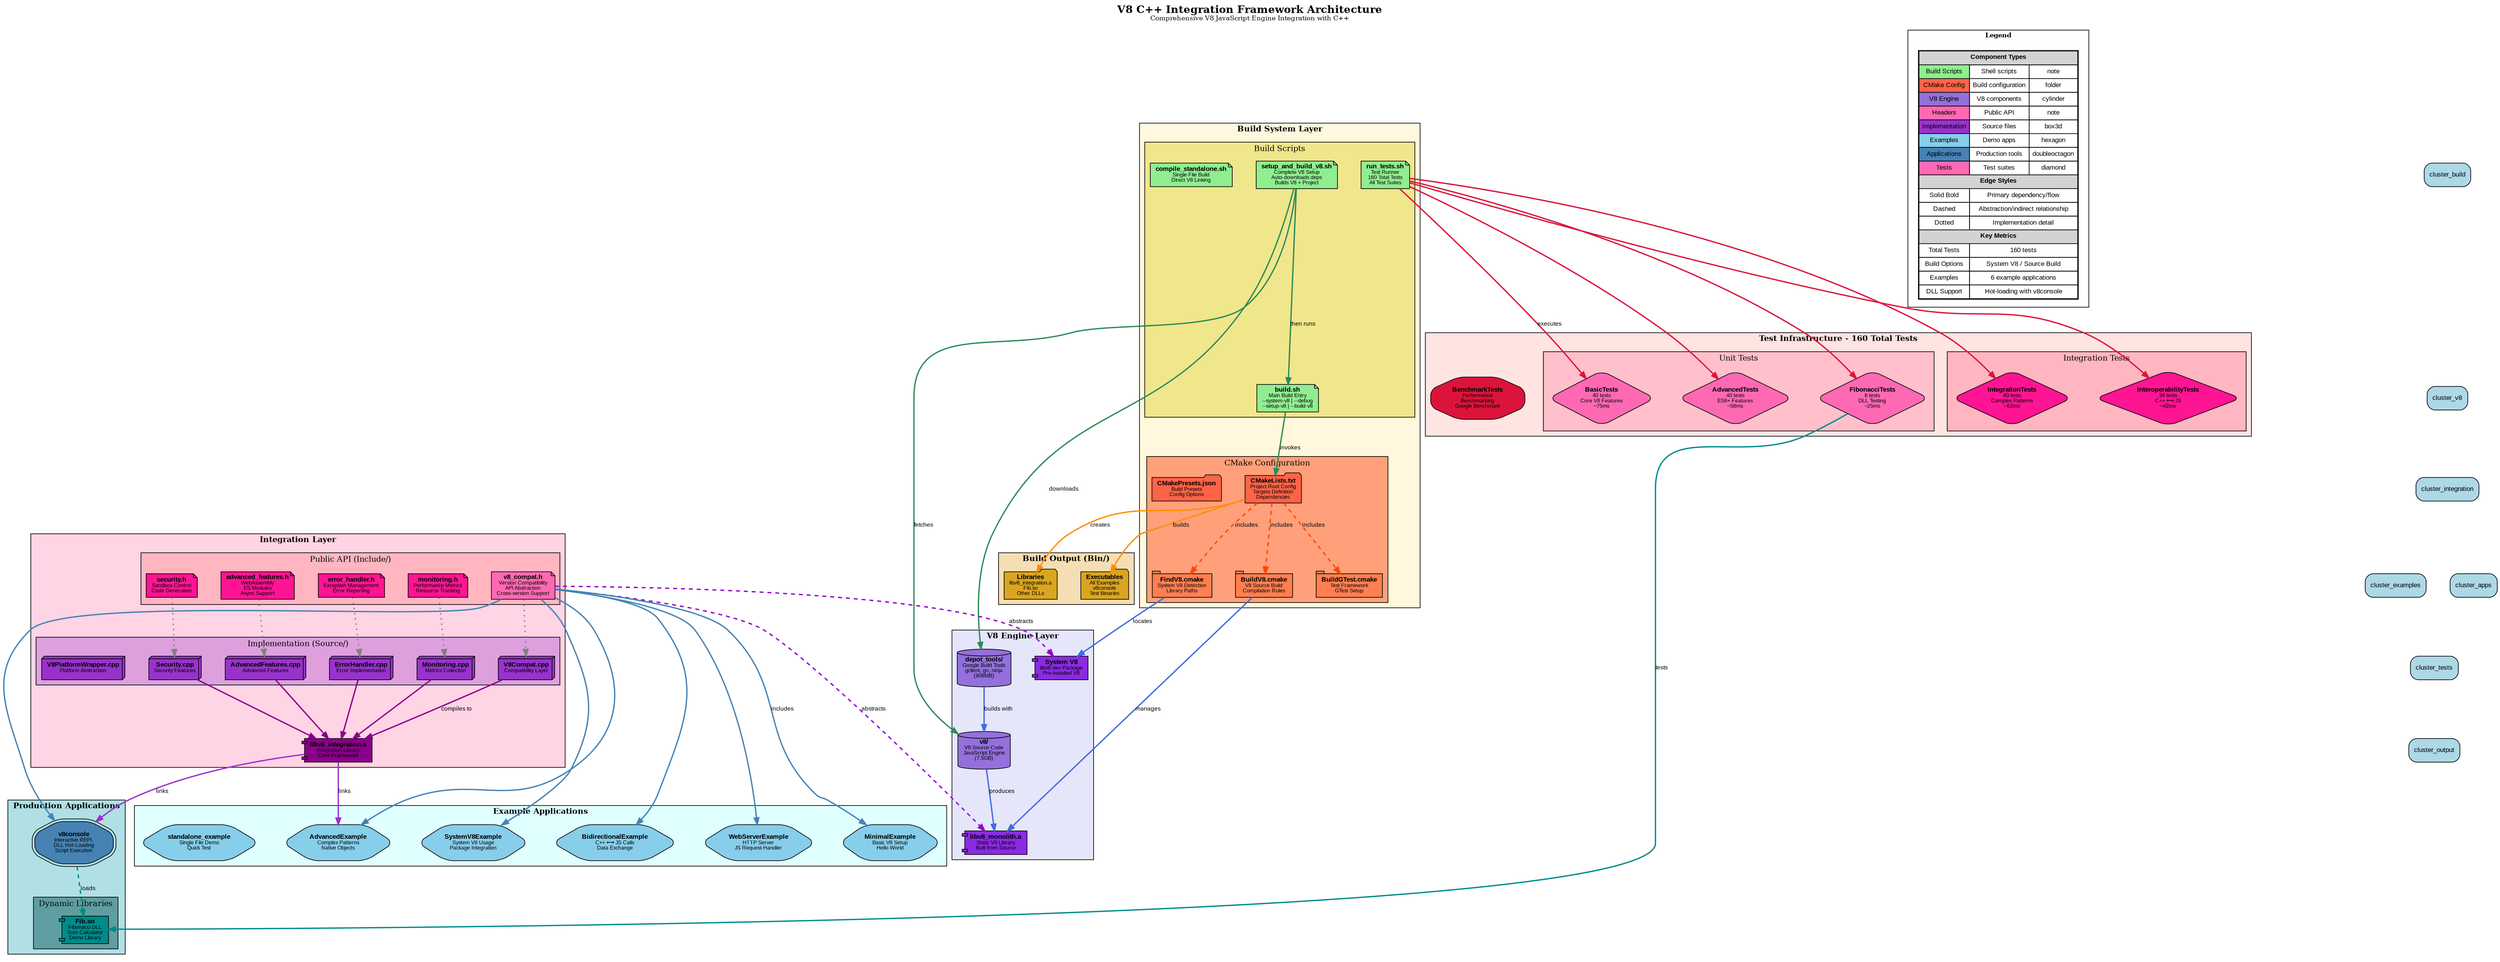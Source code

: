 digraph V8CppIntegrationArchitecture {
    // Graph settings
    rankdir=TB;
    node [shape=box, style="rounded,filled", fontname="Arial", fontsize=10];
    edge [fontname="Arial", fontsize=9];
    compound=true;
    nodesep=0.5;
    ranksep=0.8;
    
    // Color scheme
    node [fillcolor=lightblue];
    
    // Title
    labelloc="t";
    label=<<B>V8 C++ Integration Framework Architecture</B><BR/><FONT POINT-SIZE="10">Comprehensive V8 JavaScript Engine Integration with C++</FONT>>;
    fontsize=16;
    
    // ========== Build System Layer ==========
    subgraph cluster_build {
        label=<<B>Build System Layer</B>>;
        style=filled;
        fillcolor="#fff8dc";
        fontsize=12;
        
        subgraph cluster_scripts {
            label="Build Scripts";
            style=filled;
            fillcolor="#f0e68c";
            
            node [fillcolor="#90ee90", shape=note];
            "build.sh" [label=<<B>build.sh</B><BR/><FONT POINT-SIZE="8">Main Build Entry<BR/>--system-v8 | --debug<BR/>--setup-v8 | --build-v8</FONT>>];
            "setup_and_build_v8.sh" [label=<<B>setup_and_build_v8.sh</B><BR/><FONT POINT-SIZE="8">Complete V8 Setup<BR/>Auto-downloads deps<BR/>Builds V8 + Project</FONT>>];
            "run_tests.sh" [label=<<B>run_tests.sh</B><BR/><FONT POINT-SIZE="8">Test Runner<BR/>160 Total Tests<BR/>All Test Suites</FONT>>];
            "compile_standalone.sh" [label=<<B>compile_standalone.sh</B><BR/><FONT POINT-SIZE="8">Single File Build<BR/>Direct V8 Linking</FONT>>];
        }
        
        subgraph cluster_cmake {
            label="CMake Configuration";
            style=filled;
            fillcolor="#ffa07a";
            
            node [fillcolor="#ff6347", shape=folder];
            "CMakeLists.txt" [label=<<B>CMakeLists.txt</B><BR/><FONT POINT-SIZE="8">Project Root Config<BR/>Targets Definition<BR/>Dependencies</FONT>>];
            "CMakePresets.json" [label=<<B>CMakePresets.json</B><BR/><FONT POINT-SIZE="8">Build Presets<BR/>Config Options</FONT>>];
            
            node [fillcolor="#ff7f50", shape=tab];
            "FindV8.cmake" [label=<<B>FindV8.cmake</B><BR/><FONT POINT-SIZE="8">System V8 Detection<BR/>Library Paths</FONT>>];
            "BuildV8.cmake" [label=<<B>BuildV8.cmake</B><BR/><FONT POINT-SIZE="8">V8 Source Build<BR/>Compilation Rules</FONT>>];
            "BuildGTest.cmake" [label=<<B>BuildGTest.cmake</B><BR/><FONT POINT-SIZE="8">Test Framework<BR/>GTest Setup</FONT>>];
        }
    }
    
    // ========== V8 Engine Layer ==========
    subgraph cluster_v8 {
        label=<<B>V8 Engine Layer</B>>;
        style=filled;
        fillcolor="#e6e6fa";
        fontsize=12;
        
        node [fillcolor="#9370db", shape=cylinder];
        "depot_tools" [label=<<B>depot_tools/</B><BR/><FONT POINT-SIZE="8">Google Build Tools<BR/>gclient, gn, ninja<BR/>(908MB)</FONT>>];
        "v8_source" [label=<<B>v8/</B><BR/><FONT POINT-SIZE="8">V8 Source Code<BR/>JavaScript Engine<BR/>(7.5GB)</FONT>>];
        
        node [fillcolor="#8a2be2", shape=component];
        "libv8_monolith" [label=<<B>libv8_monolith.a</B><BR/><FONT POINT-SIZE="8">Static V8 Library<BR/>Built from Source</FONT>>];
        "system_v8" [label=<<B>System V8</B><BR/><FONT POINT-SIZE="8">libv8-dev Package<BR/>Pre-installed V8</FONT>>];
    }
    
    // ========== Integration Layer ==========
    subgraph cluster_integration {
        label=<<B>Integration Layer</B>>;
        style=filled;
        fillcolor="#ffd4e5";
        fontsize=12;
        
        subgraph cluster_headers {
            label="Public API (Include/)";
            style=filled;
            fillcolor="#ffb6c1";
            
            node [fillcolor="#ff69b4", shape=note];
            "v8_compat.h" [label=<<B>v8_compat.h</B><BR/><FONT POINT-SIZE="8">Version Compatibility<BR/>API Abstraction<BR/>Cross-version Support</FONT>>];
            
            node [fillcolor="#ff1493", shape=note];
            "error_handler.h" [label=<<B>error_handler.h</B><BR/><FONT POINT-SIZE="8">Exception Management<BR/>Error Reporting</FONT>>];
            "monitoring.h" [label=<<B>monitoring.h</B><BR/><FONT POINT-SIZE="8">Performance Metrics<BR/>Resource Tracking</FONT>>];
            "security.h" [label=<<B>security.h</B><BR/><FONT POINT-SIZE="8">Sandbox Control<BR/>Code Generation</FONT>>];
            "advanced_features.h" [label=<<B>advanced_features.h</B><BR/><FONT POINT-SIZE="8">WebAssembly<BR/>ES Modules<BR/>Async Support</FONT>>];
        }
        
        subgraph cluster_impl {
            label="Implementation (Source/)";
            style=filled;
            fillcolor="#dda0dd";
            
            node [fillcolor="#9932cc", shape=box3d];
            "V8Compat.cpp" [label=<<B>V8Compat.cpp</B><BR/><FONT POINT-SIZE="8">Compatibility Layer</FONT>>];
            "ErrorHandler.cpp" [label=<<B>ErrorHandler.cpp</B><BR/><FONT POINT-SIZE="8">Error Implementation</FONT>>];
            "Monitoring.cpp" [label=<<B>Monitoring.cpp</B><BR/><FONT POINT-SIZE="8">Metrics Collection</FONT>>];
            "Security.cpp" [label=<<B>Security.cpp</B><BR/><FONT POINT-SIZE="8">Security Features</FONT>>];
            "AdvancedFeatures.cpp" [label=<<B>AdvancedFeatures.cpp</B><BR/><FONT POINT-SIZE="8">Advanced Features</FONT>>];
            "V8PlatformWrapper.cpp" [label=<<B>V8PlatformWrapper.cpp</B><BR/><FONT POINT-SIZE="8">Platform Abstraction</FONT>>];
        }
        
        node [fillcolor="#8b008b", shape=component];
        "libv8_integration.a" [label=<<B>libv8_integration.a</B><BR/><FONT POINT-SIZE="8">Integration Library<BR/>Core Framework</FONT>>];
    }
    
    // ========== Examples Layer ==========
    subgraph cluster_examples {
        label=<<B>Example Applications</B>>;
        style=filled;
        fillcolor="#e0ffff";
        fontsize=12;
        
        node [fillcolor="#87ceeb", shape=hexagon];
        "MinimalExample" [label=<<B>MinimalExample</B><BR/><FONT POINT-SIZE="8">Basic V8 Setup<BR/>Hello World</FONT>>];
        "SystemV8Example" [label=<<B>SystemV8Example</B><BR/><FONT POINT-SIZE="8">System V8 Usage<BR/>Package Integration</FONT>>];
        "BidirectionalExample" [label=<<B>BidirectionalExample</B><BR/><FONT POINT-SIZE="8">C++ ⟷ JS Calls<BR/>Data Exchange</FONT>>];
        "AdvancedExample" [label=<<B>AdvancedExample</B><BR/><FONT POINT-SIZE="8">Complex Patterns<BR/>Native Objects</FONT>>];
        "WebServerExample" [label=<<B>WebServerExample</B><BR/><FONT POINT-SIZE="8">HTTP Server<BR/>JS Request Handler</FONT>>];
        "standalone_example" [label=<<B>standalone_example</B><BR/><FONT POINT-SIZE="8">Single File Demo<BR/>Quick Test</FONT>>];
    }
    
    // ========== Applications Layer ==========
    subgraph cluster_apps {
        label=<<B>Production Applications</B>>;
        style=filled;
        fillcolor="#b0e0e6";
        fontsize=12;
        
        node [fillcolor="#4682b4", shape=doubleoctagon];
        "v8console" [label=<<B>v8console</B><BR/><FONT POINT-SIZE="8">Interactive REPL<BR/>DLL Hot-Loading<BR/>Script Execution</FONT>>];
        
        subgraph cluster_dlls {
            label="Dynamic Libraries";
            style=filled;
            fillcolor="#5f9ea0";
            
            node [fillcolor="#008b8b", shape=component];
            "Fib.so" [label=<<B>Fib.so</B><BR/><FONT POINT-SIZE="8">Fibonacci DLL<BR/>Sum Calculator<BR/>Demo Library</FONT>>];
        }
    }
    
    // ========== Test Layer ==========
    subgraph cluster_tests {
        label=<<B>Test Infrastructure - 160 Total Tests</B>>;
        style=filled;
        fillcolor="#ffe4e1";
        fontsize=12;
        
        subgraph cluster_unit {
            label="Unit Tests";
            style=filled;
            fillcolor="#ffc0cb";
            
            node [fillcolor="#ff69b4", shape=diamond];
            "BasicTests" [label=<<B>BasicTests</B><BR/><FONT POINT-SIZE="8">40 tests<BR/>Core V8 Features<BR/>~75ms</FONT>>];
            "AdvancedTests" [label=<<B>AdvancedTests</B><BR/><FONT POINT-SIZE="8">40 tests<BR/>ES6+ Features<BR/>~58ms</FONT>>];
            "FibonacciTests" [label=<<B>FibonacciTests</B><BR/><FONT POINT-SIZE="8">6 tests<BR/>DLL Testing<BR/>~25ms</FONT>>];
        }
        
        subgraph cluster_integration_tests {
            label="Integration Tests";
            style=filled;
            fillcolor="#ffb6c1";
            
            node [fillcolor="#ff1493", shape=diamond];
            "IntegrationTests" [label=<<B>IntegrationTests</B><BR/><FONT POINT-SIZE="8">40 tests<BR/>Complex Patterns<BR/>~62ms</FONT>>];
            "InteroperabilityTests" [label=<<B>InteroperabilityTests</B><BR/><FONT POINT-SIZE="8">34 tests<BR/>C++ ⟷ JS<BR/>~42ms</FONT>>];
        }
        
        node [fillcolor="#dc143c", shape=octagon];
        "BenchmarkTests" [label=<<B>BenchmarkTests</B><BR/><FONT POINT-SIZE="8">Performance<BR/>Benchmarking<BR/>Google Benchmark</FONT>>];
    }
    
    // ========== Output Layer ==========
    subgraph cluster_output {
        label=<<B>Build Output (Bin/)</B>>;
        style=filled;
        fillcolor="#f5deb3";
        fontsize=12;
        
        node [fillcolor="#daa520", shape=folder];
        "executables" [label=<<B>Executables</B><BR/><FONT POINT-SIZE="8">All Examples<BR/>v8console<BR/>Test Binaries</FONT>>];
        "libraries" [label=<<B>Libraries</B><BR/><FONT POINT-SIZE="8">libv8_integration.a<BR/>Fib.so<BR/>Other DLLs</FONT>>];
    }
    
    // ========== Connections ==========
    
    // Build flow
    edge [color="#2e8b57", style=bold, penwidth=2];
    "build.sh" -> "CMakeLists.txt" [label="invokes"];
    "setup_and_build_v8.sh" -> "depot_tools" [label="downloads"];
    "setup_and_build_v8.sh" -> "v8_source" [label="fetches"];
    "setup_and_build_v8.sh" -> "build.sh" [label="then runs"];
    
    // V8 building
    edge [color="#4169e1", style=bold];
    "depot_tools" -> "v8_source" [label="builds with"];
    "v8_source" -> "libv8_monolith" [label="produces"];
    "BuildV8.cmake" -> "libv8_monolith" [label="manages"];
    "FindV8.cmake" -> "system_v8" [label="locates"];
    
    // CMake flow
    edge [color="#ff4500", style=dashed];
    "CMakeLists.txt" -> "BuildV8.cmake" [label="includes"];
    "CMakeLists.txt" -> "FindV8.cmake" [label="includes"];
    "CMakeLists.txt" -> "BuildGTest.cmake" [label="includes"];
    
    // Compatibility layer
    edge [color="#9400d3", style=bold, penwidth=2];
    "v8_compat.h" -> "libv8_monolith" [label="abstracts", style=dashed];
    "v8_compat.h" -> "system_v8" [label="abstracts", style=dashed];
    
    // Implementation connections
    edge [color="#808080", style=dotted];
    "v8_compat.h" -> "V8Compat.cpp";
    "error_handler.h" -> "ErrorHandler.cpp";
    "monitoring.h" -> "Monitoring.cpp";
    "security.h" -> "Security.cpp";
    "advanced_features.h" -> "AdvancedFeatures.cpp";
    
    // Library building
    edge [color="#8b008b", style=bold];
    "V8Compat.cpp" -> "libv8_integration.a" [label="compiles to"];
    "ErrorHandler.cpp" -> "libv8_integration.a";
    "Monitoring.cpp" -> "libv8_integration.a";
    "Security.cpp" -> "libv8_integration.a";
    "AdvancedFeatures.cpp" -> "libv8_integration.a";
    
    // Example dependencies
    edge [color="#4682b4", penwidth=2];
    "v8_compat.h" -> "MinimalExample" [label="includes"];
    "v8_compat.h" -> "SystemV8Example";
    "v8_compat.h" -> "BidirectionalExample";
    "v8_compat.h" -> "AdvancedExample";
    "v8_compat.h" -> "WebServerExample";
    "v8_compat.h" -> "v8console";
    
    // DLL connections
    edge [color="#008b8b", style=bold];
    "v8console" -> "Fib.so" [label="loads", style=dashed];
    "FibonacciTests" -> "Fib.so" [label="tests"];
    
    // Test connections
    edge [color="#dc143c"];
    "run_tests.sh" -> "BasicTests" [label="executes"];
    "run_tests.sh" -> "AdvancedTests";
    "run_tests.sh" -> "IntegrationTests";
    "run_tests.sh" -> "InteroperabilityTests";
    "run_tests.sh" -> "FibonacciTests";
    
    // Output connections
    edge [color="#ff8c00", style=bold, penwidth=2];
    "CMakeLists.txt" -> "executables" [label="builds"];
    "CMakeLists.txt" -> "libraries" [label="creates"];
    
    // Integration library usage
    edge [color="#9932cc"];
    "libv8_integration.a" -> "AdvancedExample" [label="links"];
    "libv8_integration.a" -> "v8console" [label="links"];
    
    // ========== Legend ==========
    subgraph cluster_legend {
        label=<<B>Legend</B>>;
        style=filled;
        fillcolor=white;
        fontsize=10;
        rank=sink;
        
        node [shape=plaintext, fillcolor=white];
        legend [label=<
            <TABLE BORDER="1" CELLBORDER="1" CELLSPACING="0" CELLPADDING="4">
            <TR><TD COLSPAN="3" BGCOLOR="lightgray"><B>Component Types</B></TD></TR>
            <TR><TD BGCOLOR="#90ee90">Build Scripts</TD><TD>Shell scripts</TD><TD SHAPE="note">note</TD></TR>
            <TR><TD BGCOLOR="#ff6347">CMake Config</TD><TD>Build configuration</TD><TD SHAPE="folder">folder</TD></TR>
            <TR><TD BGCOLOR="#9370db">V8 Engine</TD><TD>V8 components</TD><TD SHAPE="cylinder">cylinder</TD></TR>
            <TR><TD BGCOLOR="#ff69b4">Headers</TD><TD>Public API</TD><TD SHAPE="note">note</TD></TR>
            <TR><TD BGCOLOR="#9932cc">Implementation</TD><TD>Source files</TD><TD SHAPE="box3d">box3d</TD></TR>
            <TR><TD BGCOLOR="#87ceeb">Examples</TD><TD>Demo apps</TD><TD SHAPE="hexagon">hexagon</TD></TR>
            <TR><TD BGCOLOR="#4682b4">Applications</TD><TD>Production tools</TD><TD SHAPE="doubleoctagon">doubleoctagon</TD></TR>
            <TR><TD BGCOLOR="#ff69b4">Tests</TD><TD>Test suites</TD><TD SHAPE="diamond">diamond</TD></TR>
            <TR><TD COLSPAN="3" BGCOLOR="lightgray"><B>Edge Styles</B></TD></TR>
            <TR><TD>Solid Bold</TD><TD COLSPAN="2">Primary dependency/flow</TD></TR>
            <TR><TD>Dashed</TD><TD COLSPAN="2">Abstraction/indirect relationship</TD></TR>
            <TR><TD>Dotted</TD><TD COLSPAN="2">Implementation detail</TD></TR>
            <TR><TD COLSPAN="3" BGCOLOR="lightgray"><B>Key Metrics</B></TD></TR>
            <TR><TD>Total Tests</TD><TD COLSPAN="2">160 tests</TD></TR>
            <TR><TD>Build Options</TD><TD COLSPAN="2">System V8 / Source Build</TD></TR>
            <TR><TD>Examples</TD><TD COLSPAN="2">6 example applications</TD></TR>
            <TR><TD>DLL Support</TD><TD COLSPAN="2">Hot-loading with v8console</TD></TR>
            </TABLE>
        >];
    }
    
    // Invisible edges to control layout
    edge [style=invis];
    cluster_build -> cluster_v8;
    cluster_v8 -> cluster_integration;
    cluster_integration -> cluster_examples;
    cluster_integration -> cluster_apps;
    cluster_examples -> cluster_tests;
    cluster_apps -> cluster_tests;
    cluster_tests -> cluster_output;
}